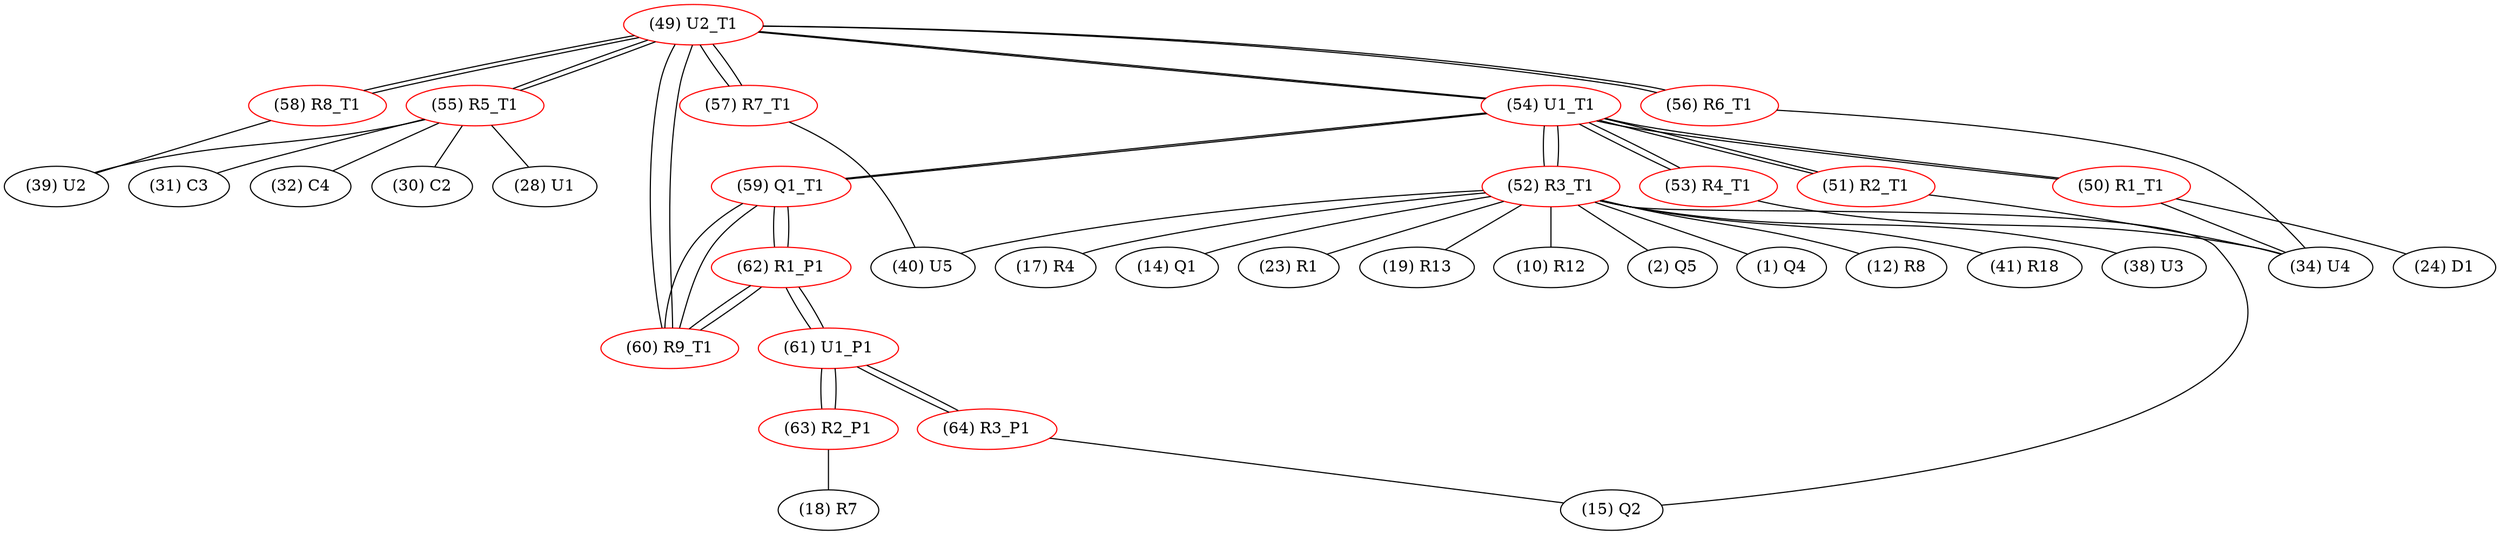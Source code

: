graph {
	49 [label="(49) U2_T1" color=red]
	58 [label="(58) R8_T1"]
	57 [label="(57) R7_T1"]
	56 [label="(56) R6_T1"]
	55 [label="(55) R5_T1"]
	54 [label="(54) U1_T1"]
	60 [label="(60) R9_T1"]
	50 [label="(50) R1_T1" color=red]
	24 [label="(24) D1"]
	34 [label="(34) U4"]
	54 [label="(54) U1_T1"]
	51 [label="(51) R2_T1" color=red]
	34 [label="(34) U4"]
	54 [label="(54) U1_T1"]
	52 [label="(52) R3_T1" color=red]
	2 [label="(2) Q5"]
	1 [label="(1) Q4"]
	12 [label="(12) R8"]
	41 [label="(41) R18"]
	40 [label="(40) U5"]
	38 [label="(38) U3"]
	15 [label="(15) Q2"]
	17 [label="(17) R4"]
	14 [label="(14) Q1"]
	23 [label="(23) R1"]
	19 [label="(19) R13"]
	10 [label="(10) R12"]
	54 [label="(54) U1_T1"]
	53 [label="(53) R4_T1" color=red]
	34 [label="(34) U4"]
	54 [label="(54) U1_T1"]
	54 [label="(54) U1_T1" color=red]
	49 [label="(49) U2_T1"]
	52 [label="(52) R3_T1"]
	51 [label="(51) R2_T1"]
	50 [label="(50) R1_T1"]
	59 [label="(59) Q1_T1"]
	53 [label="(53) R4_T1"]
	55 [label="(55) R5_T1" color=red]
	39 [label="(39) U2"]
	28 [label="(28) U1"]
	31 [label="(31) C3"]
	32 [label="(32) C4"]
	30 [label="(30) C2"]
	49 [label="(49) U2_T1"]
	56 [label="(56) R6_T1" color=red]
	34 [label="(34) U4"]
	49 [label="(49) U2_T1"]
	57 [label="(57) R7_T1" color=red]
	40 [label="(40) U5"]
	49 [label="(49) U2_T1"]
	58 [label="(58) R8_T1" color=red]
	39 [label="(39) U2"]
	49 [label="(49) U2_T1"]
	59 [label="(59) Q1_T1" color=red]
	54 [label="(54) U1_T1"]
	62 [label="(62) R1_P1"]
	60 [label="(60) R9_T1"]
	60 [label="(60) R9_T1" color=red]
	49 [label="(49) U2_T1"]
	62 [label="(62) R1_P1"]
	59 [label="(59) Q1_T1"]
	61 [label="(61) U1_P1" color=red]
	64 [label="(64) R3_P1"]
	63 [label="(63) R2_P1"]
	62 [label="(62) R1_P1"]
	62 [label="(62) R1_P1" color=red]
	60 [label="(60) R9_T1"]
	59 [label="(59) Q1_T1"]
	61 [label="(61) U1_P1"]
	63 [label="(63) R2_P1" color=red]
	18 [label="(18) R7"]
	61 [label="(61) U1_P1"]
	64 [label="(64) R3_P1" color=red]
	15 [label="(15) Q2"]
	61 [label="(61) U1_P1"]
	49 -- 58
	49 -- 57
	49 -- 56
	49 -- 55
	49 -- 54
	49 -- 60
	50 -- 24
	50 -- 34
	50 -- 54
	51 -- 34
	51 -- 54
	52 -- 2
	52 -- 1
	52 -- 12
	52 -- 41
	52 -- 40
	52 -- 38
	52 -- 15
	52 -- 17
	52 -- 14
	52 -- 23
	52 -- 19
	52 -- 10
	52 -- 54
	53 -- 34
	53 -- 54
	54 -- 49
	54 -- 52
	54 -- 51
	54 -- 50
	54 -- 59
	54 -- 53
	55 -- 39
	55 -- 28
	55 -- 31
	55 -- 32
	55 -- 30
	55 -- 49
	56 -- 34
	56 -- 49
	57 -- 40
	57 -- 49
	58 -- 39
	58 -- 49
	59 -- 54
	59 -- 62
	59 -- 60
	60 -- 49
	60 -- 62
	60 -- 59
	61 -- 64
	61 -- 63
	61 -- 62
	62 -- 60
	62 -- 59
	62 -- 61
	63 -- 18
	63 -- 61
	64 -- 15
	64 -- 61
}
